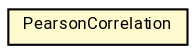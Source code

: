 #!/usr/local/bin/dot
#
# Class diagram 
# Generated by UMLGraph version R5_7_2-60-g0e99a6 (http://www.spinellis.gr/umlgraph/)
#

digraph G {
	graph [fontnames="svg"]
	edge [fontname="Roboto",fontsize=7,labelfontname="Roboto",labelfontsize=7,color="black"];
	node [fontname="Roboto",fontcolor="black",fontsize=8,shape=plaintext,margin=0,width=0,height=0];
	nodesep=0.15;
	ranksep=0.25;
	rankdir=LR;
	// de.lmu.ifi.dbs.elki.math.PearsonCorrelation
	c8147907 [label=<<table title="de.lmu.ifi.dbs.elki.math.PearsonCorrelation" border="0" cellborder="1" cellspacing="0" cellpadding="2" bgcolor="lemonChiffon" href="PearsonCorrelation.html" target="_parent">
		<tr><td><table border="0" cellspacing="0" cellpadding="1">
		<tr><td align="center" balign="center"> <font face="Roboto">PearsonCorrelation</font> </td></tr>
		</table></td></tr>
		</table>>, URL="PearsonCorrelation.html"];
}

